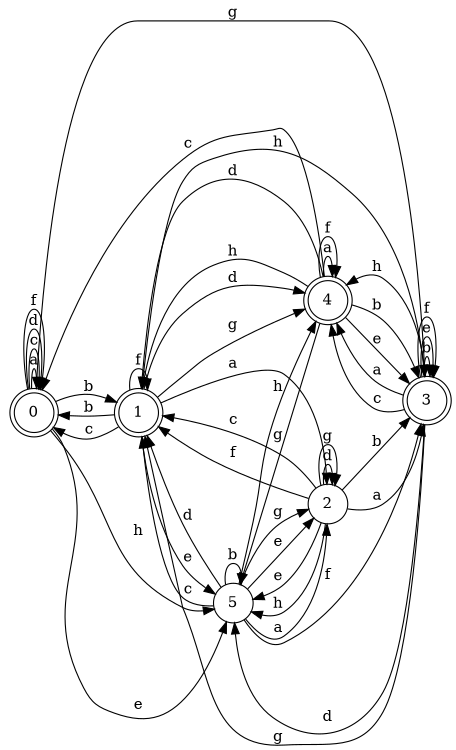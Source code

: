 digraph n5_2 {
__start0 [label="" shape="none"];

rankdir=LR;
size="8,5";

s0 [style="rounded,filled", color="black", fillcolor="white" shape="doublecircle", label="0"];
s1 [style="rounded,filled", color="black", fillcolor="white" shape="doublecircle", label="1"];
s2 [style="filled", color="black", fillcolor="white" shape="circle", label="2"];
s3 [style="rounded,filled", color="black", fillcolor="white" shape="doublecircle", label="3"];
s4 [style="rounded,filled", color="black", fillcolor="white" shape="doublecircle", label="4"];
s5 [style="filled", color="black", fillcolor="white" shape="circle", label="5"];
s0 -> s0 [label="a"];
s0 -> s1 [label="b"];
s0 -> s0 [label="c"];
s0 -> s0 [label="d"];
s0 -> s5 [label="e"];
s0 -> s0 [label="f"];
s0 -> s3 [label="g"];
s0 -> s5 [label="h"];
s1 -> s2 [label="a"];
s1 -> s0 [label="b"];
s1 -> s0 [label="c"];
s1 -> s4 [label="d"];
s1 -> s5 [label="e"];
s1 -> s1 [label="f"];
s1 -> s4 [label="g"];
s1 -> s3 [label="h"];
s2 -> s3 [label="a"];
s2 -> s3 [label="b"];
s2 -> s1 [label="c"];
s2 -> s2 [label="d"];
s2 -> s5 [label="e"];
s2 -> s1 [label="f"];
s2 -> s2 [label="g"];
s2 -> s5 [label="h"];
s3 -> s4 [label="a"];
s3 -> s3 [label="b"];
s3 -> s4 [label="c"];
s3 -> s5 [label="d"];
s3 -> s3 [label="e"];
s3 -> s3 [label="f"];
s3 -> s1 [label="g"];
s3 -> s4 [label="h"];
s4 -> s4 [label="a"];
s4 -> s3 [label="b"];
s4 -> s0 [label="c"];
s4 -> s1 [label="d"];
s4 -> s3 [label="e"];
s4 -> s4 [label="f"];
s4 -> s5 [label="g"];
s4 -> s1 [label="h"];
s5 -> s2 [label="a"];
s5 -> s5 [label="b"];
s5 -> s1 [label="c"];
s5 -> s1 [label="d"];
s5 -> s2 [label="e"];
s5 -> s3 [label="f"];
s5 -> s2 [label="g"];
s5 -> s4 [label="h"];

}